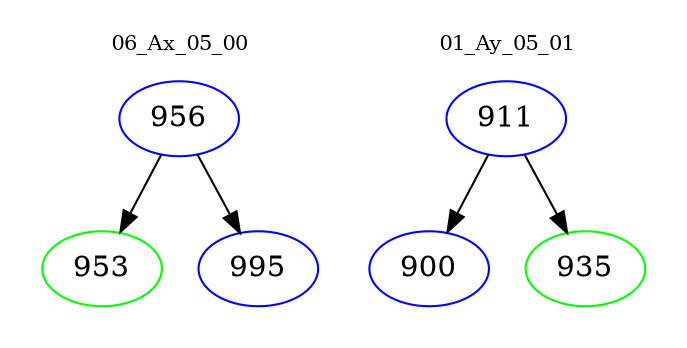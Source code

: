 digraph{
subgraph cluster_0 {
color = white
label = "06_Ax_05_00";
fontsize=10;
T0_956 [label="956", color="blue"]
T0_956 -> T0_953 [color="black"]
T0_953 [label="953", color="green"]
T0_956 -> T0_995 [color="black"]
T0_995 [label="995", color="blue"]
}
subgraph cluster_1 {
color = white
label = "01_Ay_05_01";
fontsize=10;
T1_911 [label="911", color="blue"]
T1_911 -> T1_900 [color="black"]
T1_900 [label="900", color="blue"]
T1_911 -> T1_935 [color="black"]
T1_935 [label="935", color="green"]
}
}
